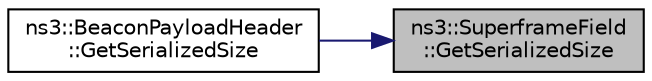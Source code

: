 digraph "ns3::SuperframeField::GetSerializedSize"
{
 // LATEX_PDF_SIZE
  edge [fontname="Helvetica",fontsize="10",labelfontname="Helvetica",labelfontsize="10"];
  node [fontname="Helvetica",fontsize="10",shape=record];
  rankdir="RL";
  Node1 [label="ns3::SuperframeField\l::GetSerializedSize",height=0.2,width=0.4,color="black", fillcolor="grey75", style="filled", fontcolor="black",tooltip="Get the size of the serialized Superframe specification information field."];
  Node1 -> Node2 [dir="back",color="midnightblue",fontsize="10",style="solid",fontname="Helvetica"];
  Node2 [label="ns3::BeaconPayloadHeader\l::GetSerializedSize",height=0.2,width=0.4,color="black", fillcolor="white", style="filled",URL="$classns3_1_1_beacon_payload_header.html#afd3731e6147636c38f198514c54d40e3",tooltip=" "];
}
